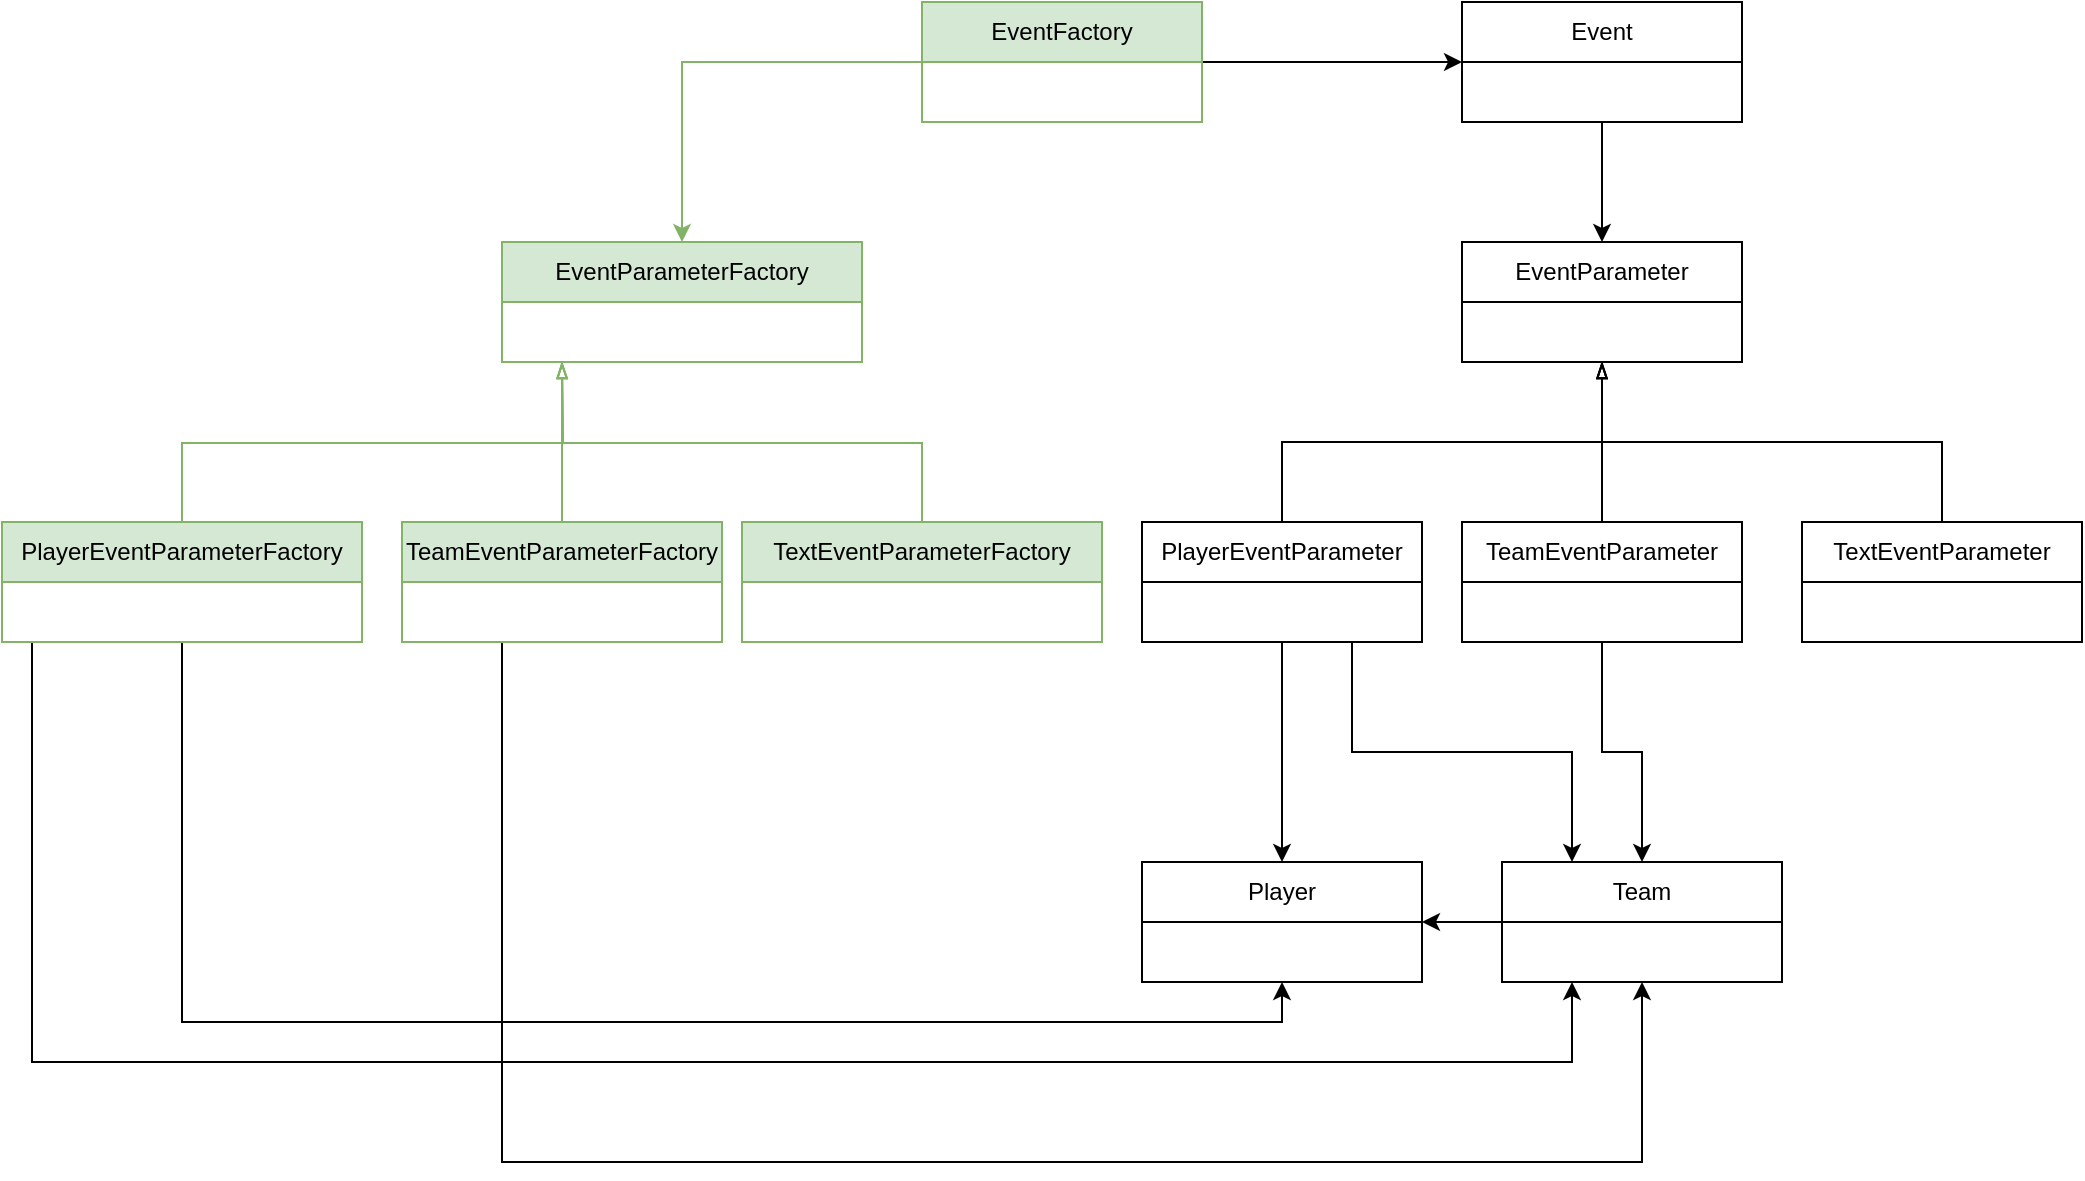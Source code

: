 <mxfile version="20.8.18" type="device"><diagram name="ER" id="SsxgFk6V55iFY2Pg1HmM"><mxGraphModel dx="2261" dy="791" grid="1" gridSize="10" guides="1" tooltips="1" connect="1" arrows="1" fold="1" page="1" pageScale="1" pageWidth="827" pageHeight="1169" math="0" shadow="0"><root><mxCell id="0"/><mxCell id="1" parent="0"/><mxCell id="-RfrYIKaFu4u_lyrBbti-18" style="edgeStyle=orthogonalEdgeStyle;rounded=0;orthogonalLoop=1;jettySize=auto;html=1;exitX=0;exitY=0.5;exitDx=0;exitDy=0;entryX=1;entryY=0.5;entryDx=0;entryDy=0;startArrow=none;startFill=0;endArrow=classic;endFill=1;" parent="1" source="-RfrYIKaFu4u_lyrBbti-7" target="-RfrYIKaFu4u_lyrBbti-8" edge="1"><mxGeometry relative="1" as="geometry"/></mxCell><mxCell id="-RfrYIKaFu4u_lyrBbti-7" value="Team" style="swimlane;fontStyle=0;childLayout=stackLayout;horizontal=1;startSize=30;horizontalStack=0;resizeParent=1;resizeParentMax=0;resizeLast=0;collapsible=1;marginBottom=0;whiteSpace=wrap;html=1;" parent="1" vertex="1"><mxGeometry x="480" y="570" width="140" height="60" as="geometry"/></mxCell><mxCell id="-RfrYIKaFu4u_lyrBbti-8" value="Player" style="swimlane;fontStyle=0;childLayout=stackLayout;horizontal=1;startSize=30;horizontalStack=0;resizeParent=1;resizeParentMax=0;resizeLast=0;collapsible=1;marginBottom=0;whiteSpace=wrap;html=1;" parent="1" vertex="1"><mxGeometry x="300" y="570" width="140" height="60" as="geometry"/></mxCell><mxCell id="-RfrYIKaFu4u_lyrBbti-14" style="edgeStyle=orthogonalEdgeStyle;rounded=0;orthogonalLoop=1;jettySize=auto;html=1;exitX=0.5;exitY=1;exitDx=0;exitDy=0;entryX=0.5;entryY=0;entryDx=0;entryDy=0;startArrow=none;startFill=0;endArrow=classic;endFill=1;" parent="1" source="-RfrYIKaFu4u_lyrBbti-10" target="-RfrYIKaFu4u_lyrBbti-11" edge="1"><mxGeometry relative="1" as="geometry"/></mxCell><mxCell id="-RfrYIKaFu4u_lyrBbti-10" value="Event" style="swimlane;fontStyle=0;childLayout=stackLayout;horizontal=1;startSize=30;horizontalStack=0;resizeParent=1;resizeParentMax=0;resizeLast=0;collapsible=1;marginBottom=0;whiteSpace=wrap;html=1;" parent="1" vertex="1"><mxGeometry x="460" y="140" width="140" height="60" as="geometry"/></mxCell><mxCell id="-RfrYIKaFu4u_lyrBbti-11" value="EventParameter" style="swimlane;fontStyle=0;childLayout=stackLayout;horizontal=1;startSize=30;horizontalStack=0;resizeParent=1;resizeParentMax=0;resizeLast=0;collapsible=1;marginBottom=0;whiteSpace=wrap;html=1;" parent="1" vertex="1"><mxGeometry x="460" y="260" width="140" height="60" as="geometry"/></mxCell><mxCell id="-RfrYIKaFu4u_lyrBbti-19" style="edgeStyle=orthogonalEdgeStyle;rounded=0;orthogonalLoop=1;jettySize=auto;html=1;exitX=0.5;exitY=1;exitDx=0;exitDy=0;entryX=0.5;entryY=0;entryDx=0;entryDy=0;startArrow=none;startFill=0;endArrow=classic;endFill=1;" parent="1" source="-RfrYIKaFu4u_lyrBbti-15" target="-RfrYIKaFu4u_lyrBbti-8" edge="1"><mxGeometry relative="1" as="geometry"/></mxCell><mxCell id="-RfrYIKaFu4u_lyrBbti-20" style="edgeStyle=orthogonalEdgeStyle;rounded=0;orthogonalLoop=1;jettySize=auto;html=1;exitX=0.75;exitY=1;exitDx=0;exitDy=0;entryX=0.25;entryY=0;entryDx=0;entryDy=0;startArrow=none;startFill=0;endArrow=classic;endFill=1;" parent="1" source="-RfrYIKaFu4u_lyrBbti-15" target="-RfrYIKaFu4u_lyrBbti-7" edge="1"><mxGeometry relative="1" as="geometry"/></mxCell><mxCell id="-RfrYIKaFu4u_lyrBbti-22" style="edgeStyle=orthogonalEdgeStyle;rounded=0;orthogonalLoop=1;jettySize=auto;html=1;exitX=0.5;exitY=0;exitDx=0;exitDy=0;entryX=0.5;entryY=1;entryDx=0;entryDy=0;startArrow=none;startFill=0;endArrow=blockThin;endFill=0;" parent="1" source="-RfrYIKaFu4u_lyrBbti-15" target="-RfrYIKaFu4u_lyrBbti-11" edge="1"><mxGeometry relative="1" as="geometry"/></mxCell><mxCell id="-RfrYIKaFu4u_lyrBbti-15" value="PlayerEventParameter" style="swimlane;fontStyle=0;childLayout=stackLayout;horizontal=1;startSize=30;horizontalStack=0;resizeParent=1;resizeParentMax=0;resizeLast=0;collapsible=1;marginBottom=0;whiteSpace=wrap;html=1;" parent="1" vertex="1"><mxGeometry x="300" y="400" width="140" height="60" as="geometry"/></mxCell><mxCell id="-RfrYIKaFu4u_lyrBbti-23" style="edgeStyle=orthogonalEdgeStyle;rounded=0;orthogonalLoop=1;jettySize=auto;html=1;exitX=0.5;exitY=0;exitDx=0;exitDy=0;entryX=0.5;entryY=1;entryDx=0;entryDy=0;startArrow=none;startFill=0;endArrow=blockThin;endFill=0;" parent="1" source="-RfrYIKaFu4u_lyrBbti-16" target="-RfrYIKaFu4u_lyrBbti-11" edge="1"><mxGeometry relative="1" as="geometry"/></mxCell><mxCell id="-RfrYIKaFu4u_lyrBbti-25" style="edgeStyle=orthogonalEdgeStyle;rounded=0;orthogonalLoop=1;jettySize=auto;html=1;exitX=0.5;exitY=1;exitDx=0;exitDy=0;entryX=0.5;entryY=0;entryDx=0;entryDy=0;startArrow=none;startFill=0;endArrow=classic;endFill=1;" parent="1" source="-RfrYIKaFu4u_lyrBbti-16" target="-RfrYIKaFu4u_lyrBbti-7" edge="1"><mxGeometry relative="1" as="geometry"/></mxCell><mxCell id="-RfrYIKaFu4u_lyrBbti-16" value="TeamEventParameter" style="swimlane;fontStyle=0;childLayout=stackLayout;horizontal=1;startSize=30;horizontalStack=0;resizeParent=1;resizeParentMax=0;resizeLast=0;collapsible=1;marginBottom=0;whiteSpace=wrap;html=1;" parent="1" vertex="1"><mxGeometry x="460" y="400" width="140" height="60" as="geometry"/></mxCell><mxCell id="-RfrYIKaFu4u_lyrBbti-24" style="edgeStyle=orthogonalEdgeStyle;rounded=0;orthogonalLoop=1;jettySize=auto;html=1;exitX=0.5;exitY=0;exitDx=0;exitDy=0;entryX=0.5;entryY=1;entryDx=0;entryDy=0;startArrow=none;startFill=0;endArrow=blockThin;endFill=0;" parent="1" source="-RfrYIKaFu4u_lyrBbti-17" target="-RfrYIKaFu4u_lyrBbti-11" edge="1"><mxGeometry relative="1" as="geometry"/></mxCell><mxCell id="-RfrYIKaFu4u_lyrBbti-17" value="TextEventParameter" style="swimlane;fontStyle=0;childLayout=stackLayout;horizontal=1;startSize=30;horizontalStack=0;resizeParent=1;resizeParentMax=0;resizeLast=0;collapsible=1;marginBottom=0;whiteSpace=wrap;html=1;" parent="1" vertex="1"><mxGeometry x="630" y="400" width="140" height="60" as="geometry"/></mxCell><mxCell id="-RfrYIKaFu4u_lyrBbti-32" style="edgeStyle=orthogonalEdgeStyle;rounded=0;orthogonalLoop=1;jettySize=auto;html=1;exitX=1;exitY=0.5;exitDx=0;exitDy=0;entryX=0;entryY=0.5;entryDx=0;entryDy=0;startArrow=none;startFill=0;endArrow=classic;endFill=1;" parent="1" source="-RfrYIKaFu4u_lyrBbti-31" target="-RfrYIKaFu4u_lyrBbti-10" edge="1"><mxGeometry relative="1" as="geometry"><mxPoint x="460" y="195" as="targetPoint"/></mxGeometry></mxCell><mxCell id="WPcc1XAP09RKACkWEuLs-1" style="edgeStyle=orthogonalEdgeStyle;rounded=0;orthogonalLoop=1;jettySize=auto;html=1;exitX=0;exitY=0.5;exitDx=0;exitDy=0;entryX=0.5;entryY=0;entryDx=0;entryDy=0;fillColor=#d5e8d4;strokeColor=#82b366;" parent="1" source="-RfrYIKaFu4u_lyrBbti-31" target="-RfrYIKaFu4u_lyrBbti-35" edge="1"><mxGeometry relative="1" as="geometry"><mxPoint x="40" y="160" as="targetPoint"/></mxGeometry></mxCell><mxCell id="-RfrYIKaFu4u_lyrBbti-31" value="EventFactory" style="swimlane;fontStyle=0;childLayout=stackLayout;horizontal=1;startSize=30;horizontalStack=0;resizeParent=1;resizeParentMax=0;resizeLast=0;collapsible=1;marginBottom=0;whiteSpace=wrap;html=1;fillColor=#d5e8d4;strokeColor=#82b366;" parent="1" vertex="1"><mxGeometry x="190" y="140" width="140" height="60" as="geometry"/></mxCell><mxCell id="-RfrYIKaFu4u_lyrBbti-35" value="EventParameterFactory" style="swimlane;fontStyle=0;childLayout=stackLayout;horizontal=1;startSize=30;horizontalStack=0;resizeParent=1;resizeParentMax=0;resizeLast=0;collapsible=1;marginBottom=0;whiteSpace=wrap;html=1;fillColor=#d5e8d4;strokeColor=#82b366;" parent="1" vertex="1"><mxGeometry x="-20" y="260" width="180" height="60" as="geometry"/></mxCell><mxCell id="-RfrYIKaFu4u_lyrBbti-37" style="edgeStyle=orthogonalEdgeStyle;rounded=0;orthogonalLoop=1;jettySize=auto;html=1;exitX=0.5;exitY=0;exitDx=0;exitDy=0;entryX=0.5;entryY=1;entryDx=0;entryDy=0;startArrow=none;startFill=0;endArrow=blockThin;endFill=0;fillColor=#d5e8d4;strokeColor=#82b366;" parent="1" source="-RfrYIKaFu4u_lyrBbti-38" edge="1"><mxGeometry relative="1" as="geometry"><mxPoint x="10" y="320" as="targetPoint"/></mxGeometry></mxCell><mxCell id="-RfrYIKaFu4u_lyrBbti-43" style="edgeStyle=orthogonalEdgeStyle;rounded=0;orthogonalLoop=1;jettySize=auto;html=1;exitX=0.5;exitY=1;exitDx=0;exitDy=0;entryX=0.5;entryY=1;entryDx=0;entryDy=0;startArrow=none;startFill=0;endArrow=classic;endFill=1;" parent="1" source="-RfrYIKaFu4u_lyrBbti-38" target="-RfrYIKaFu4u_lyrBbti-8" edge="1"><mxGeometry relative="1" as="geometry"/></mxCell><mxCell id="-RfrYIKaFu4u_lyrBbti-44" style="edgeStyle=orthogonalEdgeStyle;rounded=0;orthogonalLoop=1;jettySize=auto;html=1;exitX=0.25;exitY=1;exitDx=0;exitDy=0;entryX=0.25;entryY=1;entryDx=0;entryDy=0;startArrow=none;startFill=0;endArrow=classic;endFill=1;" parent="1" source="-RfrYIKaFu4u_lyrBbti-38" target="-RfrYIKaFu4u_lyrBbti-7" edge="1"><mxGeometry relative="1" as="geometry"><Array as="points"><mxPoint x="-255" y="670"/><mxPoint x="515" y="670"/></Array></mxGeometry></mxCell><mxCell id="-RfrYIKaFu4u_lyrBbti-38" value="PlayerEventParameterFactory" style="swimlane;fontStyle=0;childLayout=stackLayout;horizontal=1;startSize=30;horizontalStack=0;resizeParent=1;resizeParentMax=0;resizeLast=0;collapsible=1;marginBottom=0;whiteSpace=wrap;html=1;fillColor=#d5e8d4;strokeColor=#82b366;" parent="1" vertex="1"><mxGeometry x="-270" y="400" width="180" height="60" as="geometry"/></mxCell><mxCell id="-RfrYIKaFu4u_lyrBbti-39" style="edgeStyle=orthogonalEdgeStyle;rounded=0;orthogonalLoop=1;jettySize=auto;html=1;exitX=0.5;exitY=0;exitDx=0;exitDy=0;entryX=0.5;entryY=1;entryDx=0;entryDy=0;startArrow=none;startFill=0;endArrow=blockThin;endFill=0;fillColor=#d5e8d4;strokeColor=#82b366;" parent="1" source="-RfrYIKaFu4u_lyrBbti-40" edge="1"><mxGeometry relative="1" as="geometry"><mxPoint x="10" y="320" as="targetPoint"/></mxGeometry></mxCell><mxCell id="-RfrYIKaFu4u_lyrBbti-45" style="edgeStyle=orthogonalEdgeStyle;rounded=0;orthogonalLoop=1;jettySize=auto;html=1;exitX=0.5;exitY=1;exitDx=0;exitDy=0;entryX=0.5;entryY=1;entryDx=0;entryDy=0;startArrow=none;startFill=0;endArrow=classic;endFill=1;" parent="1" source="-RfrYIKaFu4u_lyrBbti-40" target="-RfrYIKaFu4u_lyrBbti-7" edge="1"><mxGeometry relative="1" as="geometry"><Array as="points"><mxPoint x="-20" y="720"/><mxPoint x="550" y="720"/></Array></mxGeometry></mxCell><mxCell id="-RfrYIKaFu4u_lyrBbti-40" value="TeamEventParameterFactory" style="swimlane;fontStyle=0;childLayout=stackLayout;horizontal=1;startSize=30;horizontalStack=0;resizeParent=1;resizeParentMax=0;resizeLast=0;collapsible=1;marginBottom=0;whiteSpace=wrap;html=1;fillColor=#d5e8d4;strokeColor=#82b366;" parent="1" vertex="1"><mxGeometry x="-70" y="400" width="160" height="60" as="geometry"/></mxCell><mxCell id="-RfrYIKaFu4u_lyrBbti-41" style="edgeStyle=orthogonalEdgeStyle;rounded=0;orthogonalLoop=1;jettySize=auto;html=1;exitX=0.5;exitY=0;exitDx=0;exitDy=0;entryX=0.5;entryY=1;entryDx=0;entryDy=0;startArrow=none;startFill=0;endArrow=blockThin;endFill=0;fillColor=#d5e8d4;strokeColor=#82b366;" parent="1" source="-RfrYIKaFu4u_lyrBbti-42" edge="1"><mxGeometry relative="1" as="geometry"><mxPoint x="10" y="320" as="targetPoint"/></mxGeometry></mxCell><mxCell id="-RfrYIKaFu4u_lyrBbti-42" value="TextEventParameterFactory" style="swimlane;fontStyle=0;childLayout=stackLayout;horizontal=1;startSize=30;horizontalStack=0;resizeParent=1;resizeParentMax=0;resizeLast=0;collapsible=1;marginBottom=0;whiteSpace=wrap;html=1;fillColor=#d5e8d4;strokeColor=#82b366;" parent="1" vertex="1"><mxGeometry x="100" y="400" width="180" height="60" as="geometry"/></mxCell></root></mxGraphModel></diagram></mxfile>